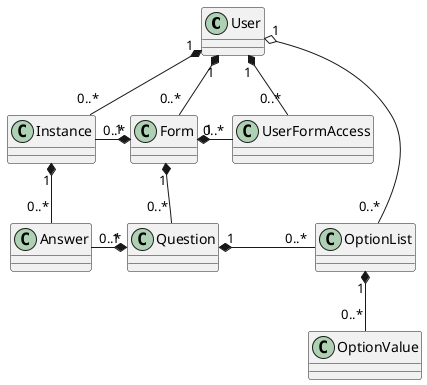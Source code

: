 @startuml

skinparam defaultFontName Consolas


class User {
}

class Form {
}

class Question {
}

class Instance {
}

class Answer {
}

class OptionList {
}

class OptionValue {
}

class UserFormAccess {
}

User "1" *-- "0..*" Form
User "1" *-- "0..*" UserFormAccess
User "1" *-- "0..*" Instance

User "1" o-- "0..*" OptionList

Form "1" *-- "0..*" Question
Form "1" *-right- "0..*" UserFormAccess
Form "1" *-left- "0..*" Instance

Instance "1" *-- "0..*" Answer
Question "1" *-left- "0..*" Answer

Question "1" *-right- "0..*" OptionList
OptionList "1" *-- "0..*" OptionValue

@enduml